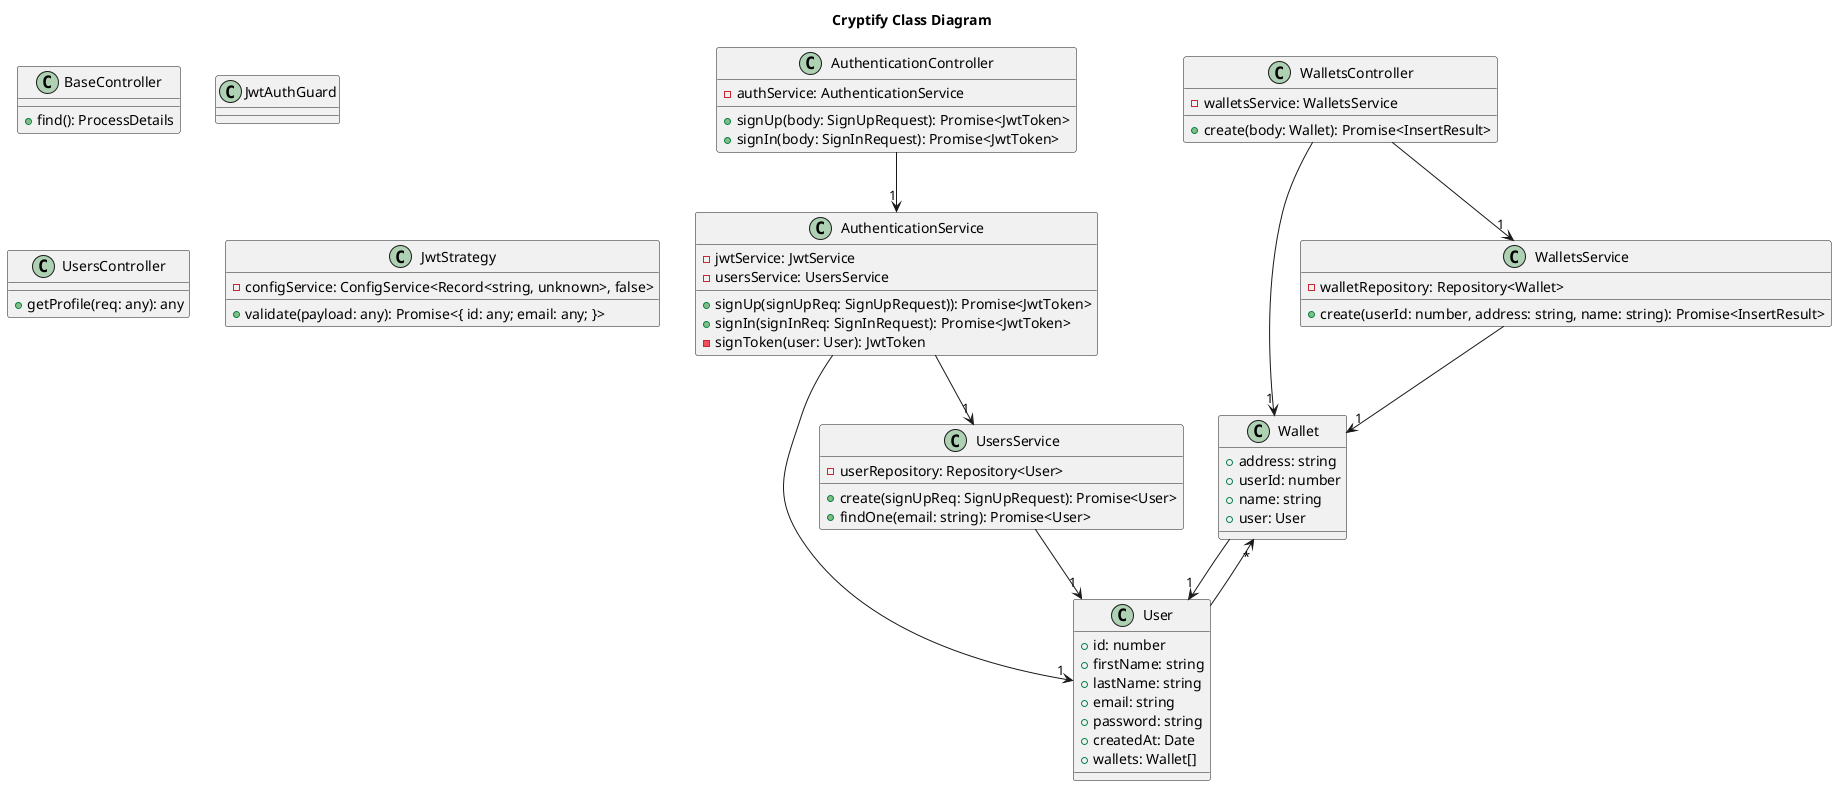 @startuml
title Cryptify Class Diagram

class BaseController {
    +find(): ProcessDetails
}
class Wallet {
    +address: string
    +userId: number
    +name: string
    +user: User
}
class User {
    +id: number
    +firstName: string
    +lastName: string
    +email: string
    +password: string
    +createdAt: Date
    +wallets: Wallet[]
}
class UsersService {
    -userRepository: Repository<User>
    +create(signUpReq: SignUpRequest): Promise<User>
    +findOne(email: string): Promise<User>
}
class AuthenticationService {
    -jwtService: JwtService
    -usersService: UsersService
    +signUp(signUpReq: SignUpRequest)): Promise<JwtToken>
    +signIn(signInReq: SignInRequest): Promise<JwtToken>
    -signToken(user: User): JwtToken
}
class AuthenticationController {
    -authService: AuthenticationService
    +signUp(body: SignUpRequest): Promise<JwtToken>
    +signIn(body: SignInRequest): Promise<JwtToken>
}
class JwtAuthGuard
class UsersController {
    +getProfile(req: any): any
}
class JwtStrategy {
    -configService: ConfigService<Record<string, unknown>, false>
    +validate(payload: any): Promise<{ id: any; email: any; }>
}
class WalletsService {
    -walletRepository: Repository<Wallet>
    +create(userId: number, address: string, name: string): Promise<InsertResult>
}
class WalletsController {
    -walletsService: WalletsService
    +create(body: Wallet): Promise<InsertResult>
}
Wallet --> "1" User
User --> "*" Wallet
UsersService --> "1" User
AuthenticationService --> "1" UsersService
AuthenticationService --> "1" User
AuthenticationController --> "1" AuthenticationService
WalletsService --> "1" Wallet
WalletsController --> "1" WalletsService
WalletsController --> "1" Wallet
@enduml
